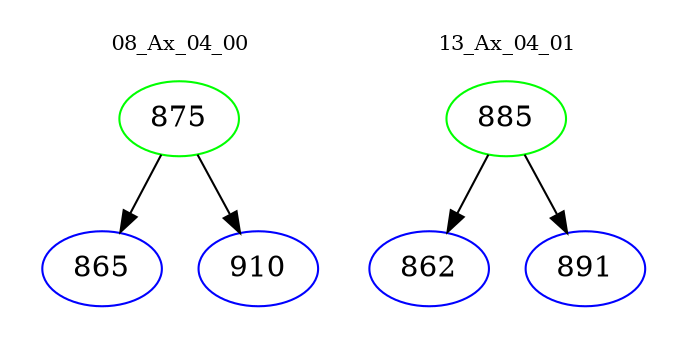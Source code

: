 digraph{
subgraph cluster_0 {
color = white
label = "08_Ax_04_00";
fontsize=10;
T0_875 [label="875", color="green"]
T0_875 -> T0_865 [color="black"]
T0_865 [label="865", color="blue"]
T0_875 -> T0_910 [color="black"]
T0_910 [label="910", color="blue"]
}
subgraph cluster_1 {
color = white
label = "13_Ax_04_01";
fontsize=10;
T1_885 [label="885", color="green"]
T1_885 -> T1_862 [color="black"]
T1_862 [label="862", color="blue"]
T1_885 -> T1_891 [color="black"]
T1_891 [label="891", color="blue"]
}
}

